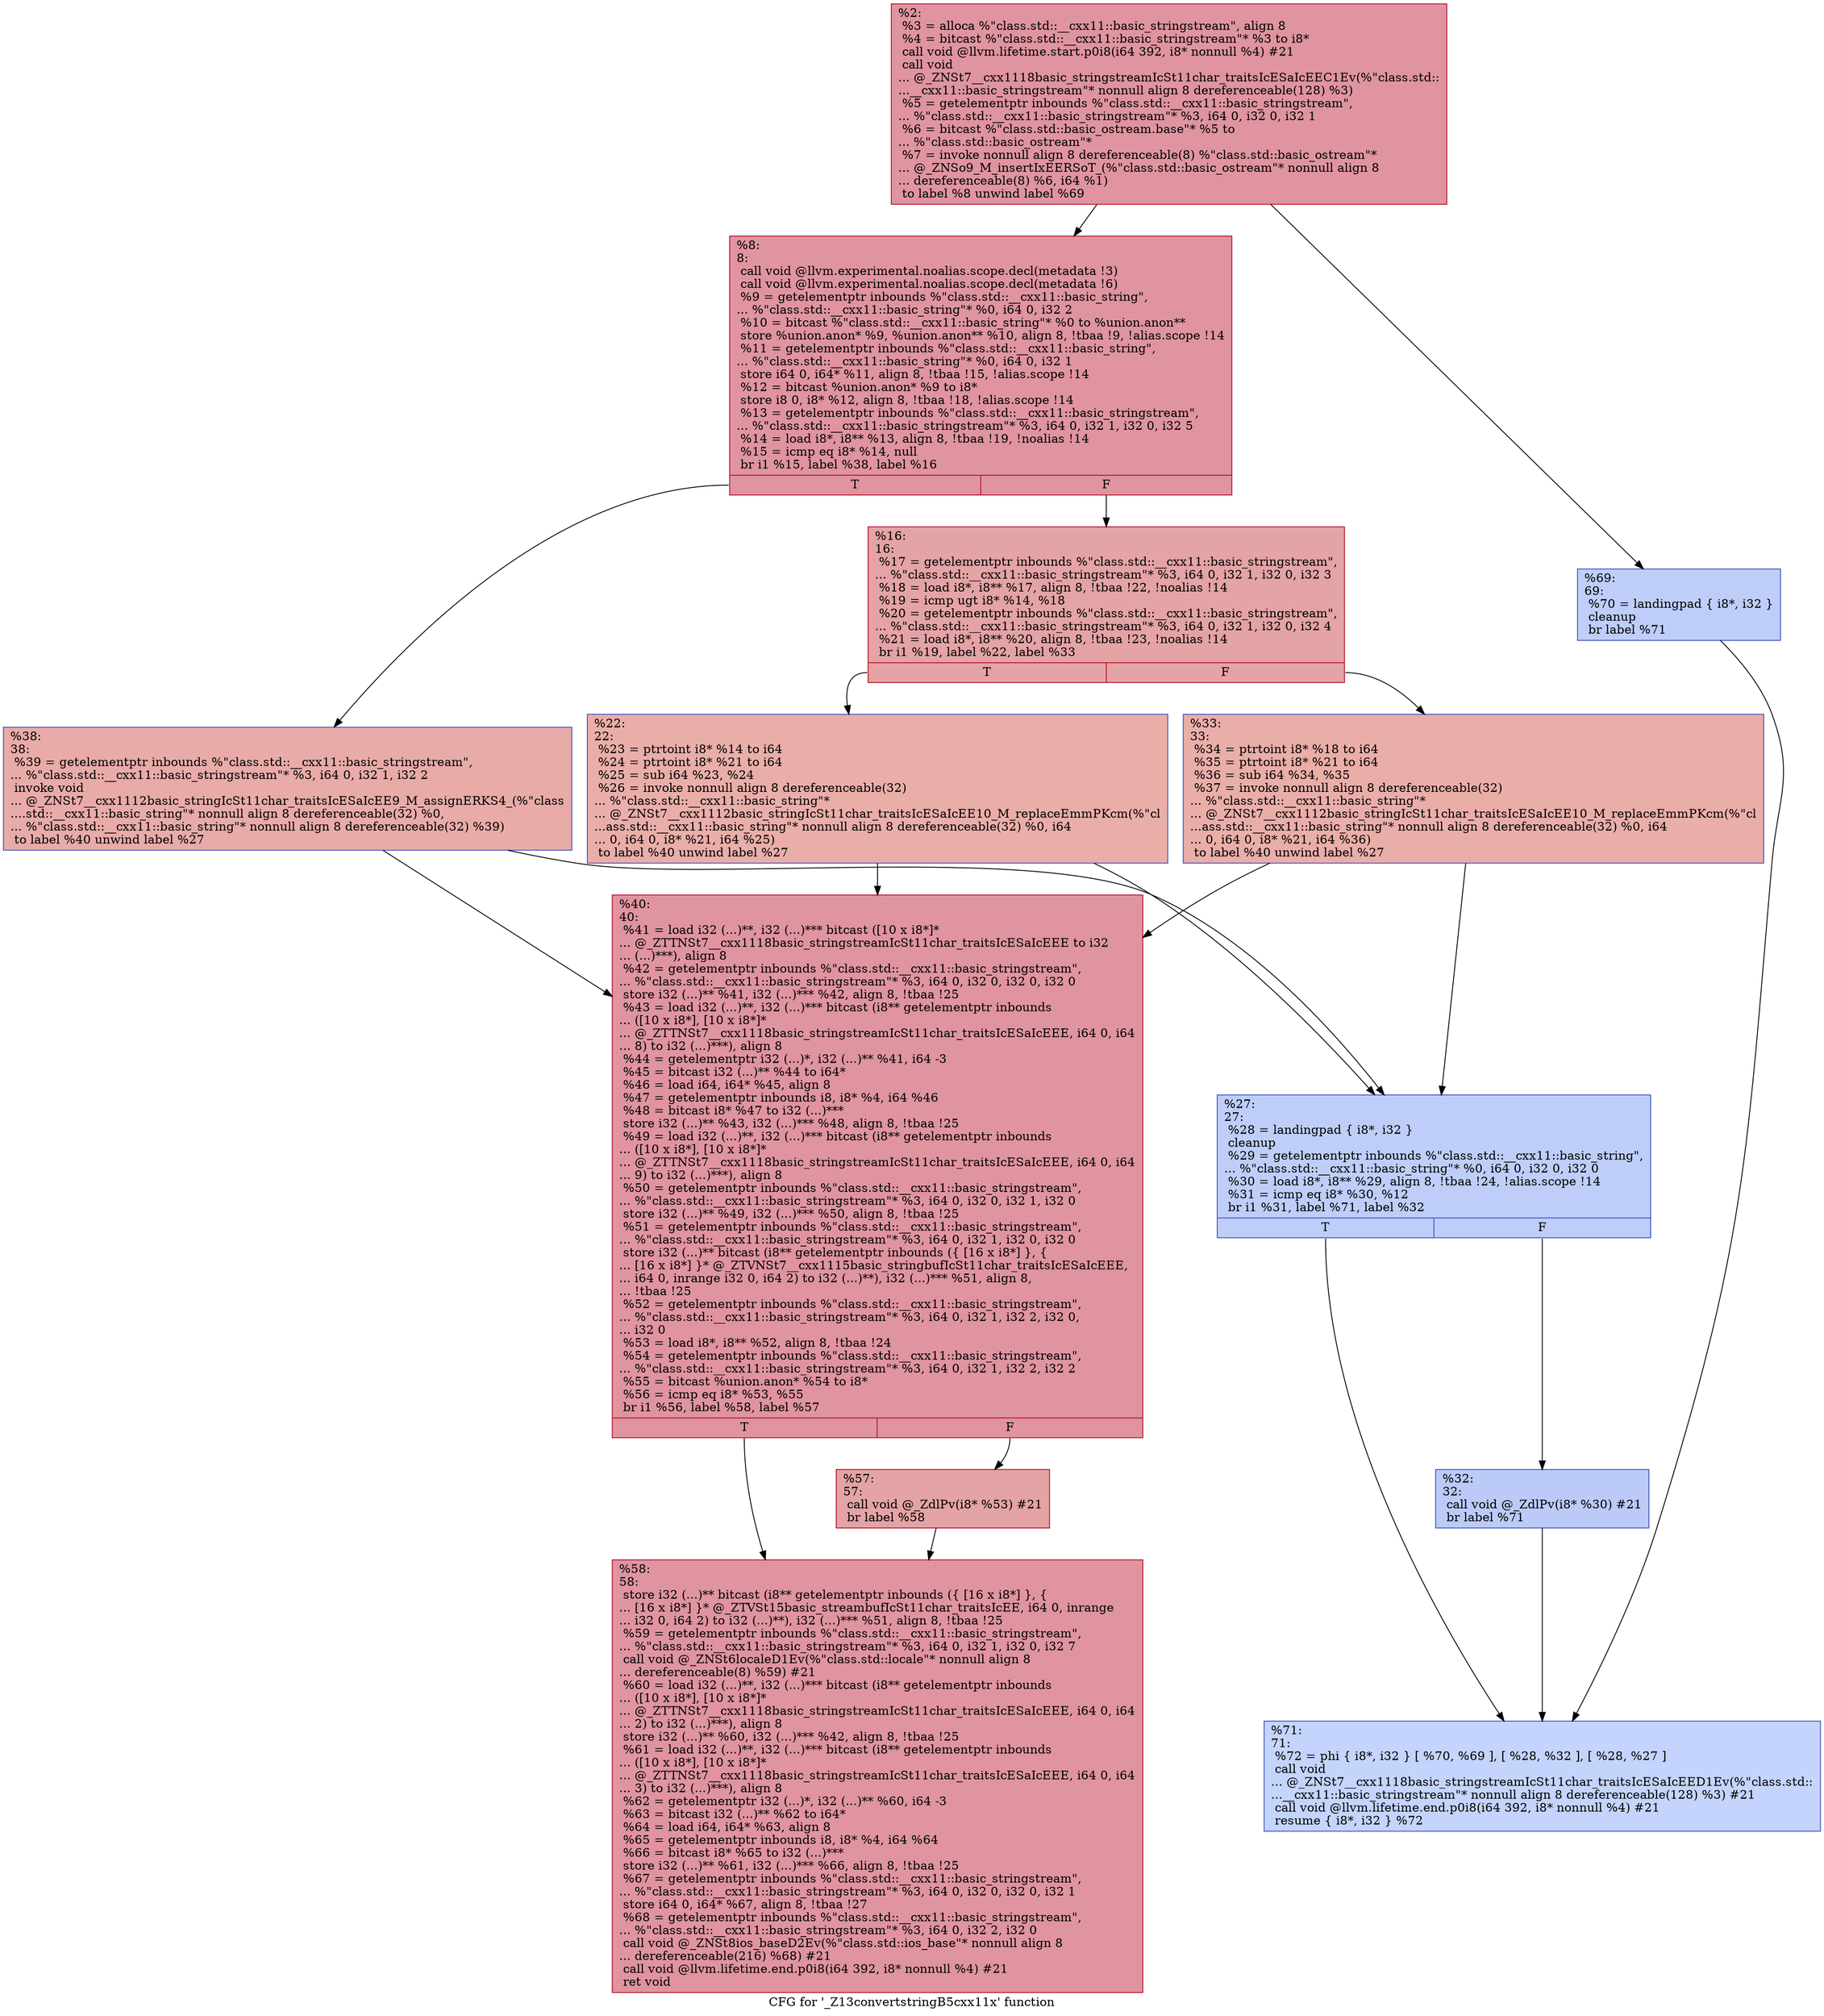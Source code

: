 digraph "CFG for '_Z13convertstringB5cxx11x' function" {
	label="CFG for '_Z13convertstringB5cxx11x' function";

	Node0x5652858d20b0 [shape=record,color="#b70d28ff", style=filled, fillcolor="#b70d2870",label="{%2:\l  %3 = alloca %\"class.std::__cxx11::basic_stringstream\", align 8\l  %4 = bitcast %\"class.std::__cxx11::basic_stringstream\"* %3 to i8*\l  call void @llvm.lifetime.start.p0i8(i64 392, i8* nonnull %4) #21\l  call void\l... @_ZNSt7__cxx1118basic_stringstreamIcSt11char_traitsIcESaIcEEC1Ev(%\"class.std::\l...__cxx11::basic_stringstream\"* nonnull align 8 dereferenceable(128) %3)\l  %5 = getelementptr inbounds %\"class.std::__cxx11::basic_stringstream\",\l... %\"class.std::__cxx11::basic_stringstream\"* %3, i64 0, i32 0, i32 1\l  %6 = bitcast %\"class.std::basic_ostream.base\"* %5 to\l... %\"class.std::basic_ostream\"*\l  %7 = invoke nonnull align 8 dereferenceable(8) %\"class.std::basic_ostream\"*\l... @_ZNSo9_M_insertIxEERSoT_(%\"class.std::basic_ostream\"* nonnull align 8\l... dereferenceable(8) %6, i64 %1)\l          to label %8 unwind label %69\l}"];
	Node0x5652858d20b0 -> Node0x5652858d27c0;
	Node0x5652858d20b0 -> Node0x5652858d2850;
	Node0x5652858d27c0 [shape=record,color="#b70d28ff", style=filled, fillcolor="#b70d2870",label="{%8:\l8:                                                \l  call void @llvm.experimental.noalias.scope.decl(metadata !3)\l  call void @llvm.experimental.noalias.scope.decl(metadata !6)\l  %9 = getelementptr inbounds %\"class.std::__cxx11::basic_string\",\l... %\"class.std::__cxx11::basic_string\"* %0, i64 0, i32 2\l  %10 = bitcast %\"class.std::__cxx11::basic_string\"* %0 to %union.anon**\l  store %union.anon* %9, %union.anon** %10, align 8, !tbaa !9, !alias.scope !14\l  %11 = getelementptr inbounds %\"class.std::__cxx11::basic_string\",\l... %\"class.std::__cxx11::basic_string\"* %0, i64 0, i32 1\l  store i64 0, i64* %11, align 8, !tbaa !15, !alias.scope !14\l  %12 = bitcast %union.anon* %9 to i8*\l  store i8 0, i8* %12, align 8, !tbaa !18, !alias.scope !14\l  %13 = getelementptr inbounds %\"class.std::__cxx11::basic_stringstream\",\l... %\"class.std::__cxx11::basic_stringstream\"* %3, i64 0, i32 1, i32 0, i32 5\l  %14 = load i8*, i8** %13, align 8, !tbaa !19, !noalias !14\l  %15 = icmp eq i8* %14, null\l  br i1 %15, label %38, label %16\l|{<s0>T|<s1>F}}"];
	Node0x5652858d27c0:s0 -> Node0x5652858d4e40;
	Node0x5652858d27c0:s1 -> Node0x5652858d4ed0;
	Node0x5652858d4ed0 [shape=record,color="#b70d28ff", style=filled, fillcolor="#c32e3170",label="{%16:\l16:                                               \l  %17 = getelementptr inbounds %\"class.std::__cxx11::basic_stringstream\",\l... %\"class.std::__cxx11::basic_stringstream\"* %3, i64 0, i32 1, i32 0, i32 3\l  %18 = load i8*, i8** %17, align 8, !tbaa !22, !noalias !14\l  %19 = icmp ugt i8* %14, %18\l  %20 = getelementptr inbounds %\"class.std::__cxx11::basic_stringstream\",\l... %\"class.std::__cxx11::basic_stringstream\"* %3, i64 0, i32 1, i32 0, i32 4\l  %21 = load i8*, i8** %20, align 8, !tbaa !23, !noalias !14\l  br i1 %19, label %22, label %33\l|{<s0>T|<s1>F}}"];
	Node0x5652858d4ed0:s0 -> Node0x5652858d5520;
	Node0x5652858d4ed0:s1 -> Node0x5652858d55b0;
	Node0x5652858d5520 [shape=record,color="#3d50c3ff", style=filled, fillcolor="#d0473d70",label="{%22:\l22:                                               \l  %23 = ptrtoint i8* %14 to i64\l  %24 = ptrtoint i8* %21 to i64\l  %25 = sub i64 %23, %24\l  %26 = invoke nonnull align 8 dereferenceable(32)\l... %\"class.std::__cxx11::basic_string\"*\l... @_ZNSt7__cxx1112basic_stringIcSt11char_traitsIcESaIcEE10_M_replaceEmmPKcm(%\"cl\l...ass.std::__cxx11::basic_string\"* nonnull align 8 dereferenceable(32) %0, i64\l... 0, i64 0, i8* %21, i64 %25)\l          to label %40 unwind label %27\l}"];
	Node0x5652858d5520 -> Node0x5652858d5910;
	Node0x5652858d5520 -> Node0x5652858d5960;
	Node0x5652858d5960 [shape=record,color="#3d50c3ff", style=filled, fillcolor="#6c8ff170",label="{%27:\l27:                                               \l  %28 = landingpad \{ i8*, i32 \}\l          cleanup\l  %29 = getelementptr inbounds %\"class.std::__cxx11::basic_string\",\l... %\"class.std::__cxx11::basic_string\"* %0, i64 0, i32 0, i32 0\l  %30 = load i8*, i8** %29, align 8, !tbaa !24, !alias.scope !14\l  %31 = icmp eq i8* %30, %12\l  br i1 %31, label %71, label %32\l|{<s0>T|<s1>F}}"];
	Node0x5652858d5960:s0 -> Node0x5652858d5fb0;
	Node0x5652858d5960:s1 -> Node0x5652858d6040;
	Node0x5652858d6040 [shape=record,color="#3d50c3ff", style=filled, fillcolor="#6687ed70",label="{%32:\l32:                                               \l  call void @_ZdlPv(i8* %30) #21\l  br label %71\l}"];
	Node0x5652858d6040 -> Node0x5652858d5fb0;
	Node0x5652858d55b0 [shape=record,color="#3d50c3ff", style=filled, fillcolor="#d0473d70",label="{%33:\l33:                                               \l  %34 = ptrtoint i8* %18 to i64\l  %35 = ptrtoint i8* %21 to i64\l  %36 = sub i64 %34, %35\l  %37 = invoke nonnull align 8 dereferenceable(32)\l... %\"class.std::__cxx11::basic_string\"*\l... @_ZNSt7__cxx1112basic_stringIcSt11char_traitsIcESaIcEE10_M_replaceEmmPKcm(%\"cl\l...ass.std::__cxx11::basic_string\"* nonnull align 8 dereferenceable(32) %0, i64\l... 0, i64 0, i8* %21, i64 %36)\l          to label %40 unwind label %27\l}"];
	Node0x5652858d55b0 -> Node0x5652858d5910;
	Node0x5652858d55b0 -> Node0x5652858d5960;
	Node0x5652858d4e40 [shape=record,color="#3d50c3ff", style=filled, fillcolor="#cc403a70",label="{%38:\l38:                                               \l  %39 = getelementptr inbounds %\"class.std::__cxx11::basic_stringstream\",\l... %\"class.std::__cxx11::basic_stringstream\"* %3, i64 0, i32 1, i32 2\l  invoke void\l... @_ZNSt7__cxx1112basic_stringIcSt11char_traitsIcESaIcEE9_M_assignERKS4_(%\"class\l....std::__cxx11::basic_string\"* nonnull align 8 dereferenceable(32) %0,\l... %\"class.std::__cxx11::basic_string\"* nonnull align 8 dereferenceable(32) %39)\l          to label %40 unwind label %27\l}"];
	Node0x5652858d4e40 -> Node0x5652858d5910;
	Node0x5652858d4e40 -> Node0x5652858d5960;
	Node0x5652858d5910 [shape=record,color="#b70d28ff", style=filled, fillcolor="#b70d2870",label="{%40:\l40:                                               \l  %41 = load i32 (...)**, i32 (...)*** bitcast ([10 x i8*]*\l... @_ZTTNSt7__cxx1118basic_stringstreamIcSt11char_traitsIcESaIcEEE to i32\l... (...)***), align 8\l  %42 = getelementptr inbounds %\"class.std::__cxx11::basic_stringstream\",\l... %\"class.std::__cxx11::basic_stringstream\"* %3, i64 0, i32 0, i32 0, i32 0\l  store i32 (...)** %41, i32 (...)*** %42, align 8, !tbaa !25\l  %43 = load i32 (...)**, i32 (...)*** bitcast (i8** getelementptr inbounds\l... ([10 x i8*], [10 x i8*]*\l... @_ZTTNSt7__cxx1118basic_stringstreamIcSt11char_traitsIcESaIcEEE, i64 0, i64\l... 8) to i32 (...)***), align 8\l  %44 = getelementptr i32 (...)*, i32 (...)** %41, i64 -3\l  %45 = bitcast i32 (...)** %44 to i64*\l  %46 = load i64, i64* %45, align 8\l  %47 = getelementptr inbounds i8, i8* %4, i64 %46\l  %48 = bitcast i8* %47 to i32 (...)***\l  store i32 (...)** %43, i32 (...)*** %48, align 8, !tbaa !25\l  %49 = load i32 (...)**, i32 (...)*** bitcast (i8** getelementptr inbounds\l... ([10 x i8*], [10 x i8*]*\l... @_ZTTNSt7__cxx1118basic_stringstreamIcSt11char_traitsIcESaIcEEE, i64 0, i64\l... 9) to i32 (...)***), align 8\l  %50 = getelementptr inbounds %\"class.std::__cxx11::basic_stringstream\",\l... %\"class.std::__cxx11::basic_stringstream\"* %3, i64 0, i32 0, i32 1, i32 0\l  store i32 (...)** %49, i32 (...)*** %50, align 8, !tbaa !25\l  %51 = getelementptr inbounds %\"class.std::__cxx11::basic_stringstream\",\l... %\"class.std::__cxx11::basic_stringstream\"* %3, i64 0, i32 1, i32 0, i32 0\l  store i32 (...)** bitcast (i8** getelementptr inbounds (\{ [16 x i8*] \}, \{\l... [16 x i8*] \}* @_ZTVNSt7__cxx1115basic_stringbufIcSt11char_traitsIcESaIcEEE,\l... i64 0, inrange i32 0, i64 2) to i32 (...)**), i32 (...)*** %51, align 8,\l... !tbaa !25\l  %52 = getelementptr inbounds %\"class.std::__cxx11::basic_stringstream\",\l... %\"class.std::__cxx11::basic_stringstream\"* %3, i64 0, i32 1, i32 2, i32 0,\l... i32 0\l  %53 = load i8*, i8** %52, align 8, !tbaa !24\l  %54 = getelementptr inbounds %\"class.std::__cxx11::basic_stringstream\",\l... %\"class.std::__cxx11::basic_stringstream\"* %3, i64 0, i32 1, i32 2, i32 2\l  %55 = bitcast %union.anon* %54 to i8*\l  %56 = icmp eq i8* %53, %55\l  br i1 %56, label %58, label %57\l|{<s0>T|<s1>F}}"];
	Node0x5652858d5910:s0 -> Node0x5652858d6b00;
	Node0x5652858d5910:s1 -> Node0x5652858d6d80;
	Node0x5652858d6d80 [shape=record,color="#b70d28ff", style=filled, fillcolor="#c32e3170",label="{%57:\l57:                                               \l  call void @_ZdlPv(i8* %53) #21\l  br label %58\l}"];
	Node0x5652858d6d80 -> Node0x5652858d6b00;
	Node0x5652858d6b00 [shape=record,color="#b70d28ff", style=filled, fillcolor="#b70d2870",label="{%58:\l58:                                               \l  store i32 (...)** bitcast (i8** getelementptr inbounds (\{ [16 x i8*] \}, \{\l... [16 x i8*] \}* @_ZTVSt15basic_streambufIcSt11char_traitsIcEE, i64 0, inrange\l... i32 0, i64 2) to i32 (...)**), i32 (...)*** %51, align 8, !tbaa !25\l  %59 = getelementptr inbounds %\"class.std::__cxx11::basic_stringstream\",\l... %\"class.std::__cxx11::basic_stringstream\"* %3, i64 0, i32 1, i32 0, i32 7\l  call void @_ZNSt6localeD1Ev(%\"class.std::locale\"* nonnull align 8\l... dereferenceable(8) %59) #21\l  %60 = load i32 (...)**, i32 (...)*** bitcast (i8** getelementptr inbounds\l... ([10 x i8*], [10 x i8*]*\l... @_ZTTNSt7__cxx1118basic_stringstreamIcSt11char_traitsIcESaIcEEE, i64 0, i64\l... 2) to i32 (...)***), align 8\l  store i32 (...)** %60, i32 (...)*** %42, align 8, !tbaa !25\l  %61 = load i32 (...)**, i32 (...)*** bitcast (i8** getelementptr inbounds\l... ([10 x i8*], [10 x i8*]*\l... @_ZTTNSt7__cxx1118basic_stringstreamIcSt11char_traitsIcESaIcEEE, i64 0, i64\l... 3) to i32 (...)***), align 8\l  %62 = getelementptr i32 (...)*, i32 (...)** %60, i64 -3\l  %63 = bitcast i32 (...)** %62 to i64*\l  %64 = load i64, i64* %63, align 8\l  %65 = getelementptr inbounds i8, i8* %4, i64 %64\l  %66 = bitcast i8* %65 to i32 (...)***\l  store i32 (...)** %61, i32 (...)*** %66, align 8, !tbaa !25\l  %67 = getelementptr inbounds %\"class.std::__cxx11::basic_stringstream\",\l... %\"class.std::__cxx11::basic_stringstream\"* %3, i64 0, i32 0, i32 0, i32 1\l  store i64 0, i64* %67, align 8, !tbaa !27\l  %68 = getelementptr inbounds %\"class.std::__cxx11::basic_stringstream\",\l... %\"class.std::__cxx11::basic_stringstream\"* %3, i64 0, i32 2, i32 0\l  call void @_ZNSt8ios_baseD2Ev(%\"class.std::ios_base\"* nonnull align 8\l... dereferenceable(216) %68) #21\l  call void @llvm.lifetime.end.p0i8(i64 392, i8* nonnull %4) #21\l  ret void\l}"];
	Node0x5652858d2850 [shape=record,color="#3d50c3ff", style=filled, fillcolor="#6c8ff170",label="{%69:\l69:                                               \l  %70 = landingpad \{ i8*, i32 \}\l          cleanup\l  br label %71\l}"];
	Node0x5652858d2850 -> Node0x5652858d5fb0;
	Node0x5652858d5fb0 [shape=record,color="#3d50c3ff", style=filled, fillcolor="#7a9df870",label="{%71:\l71:                                               \l  %72 = phi \{ i8*, i32 \} [ %70, %69 ], [ %28, %32 ], [ %28, %27 ]\l  call void\l... @_ZNSt7__cxx1118basic_stringstreamIcSt11char_traitsIcESaIcEED1Ev(%\"class.std::\l...__cxx11::basic_stringstream\"* nonnull align 8 dereferenceable(128) %3) #21\l  call void @llvm.lifetime.end.p0i8(i64 392, i8* nonnull %4) #21\l  resume \{ i8*, i32 \} %72\l}"];
}
